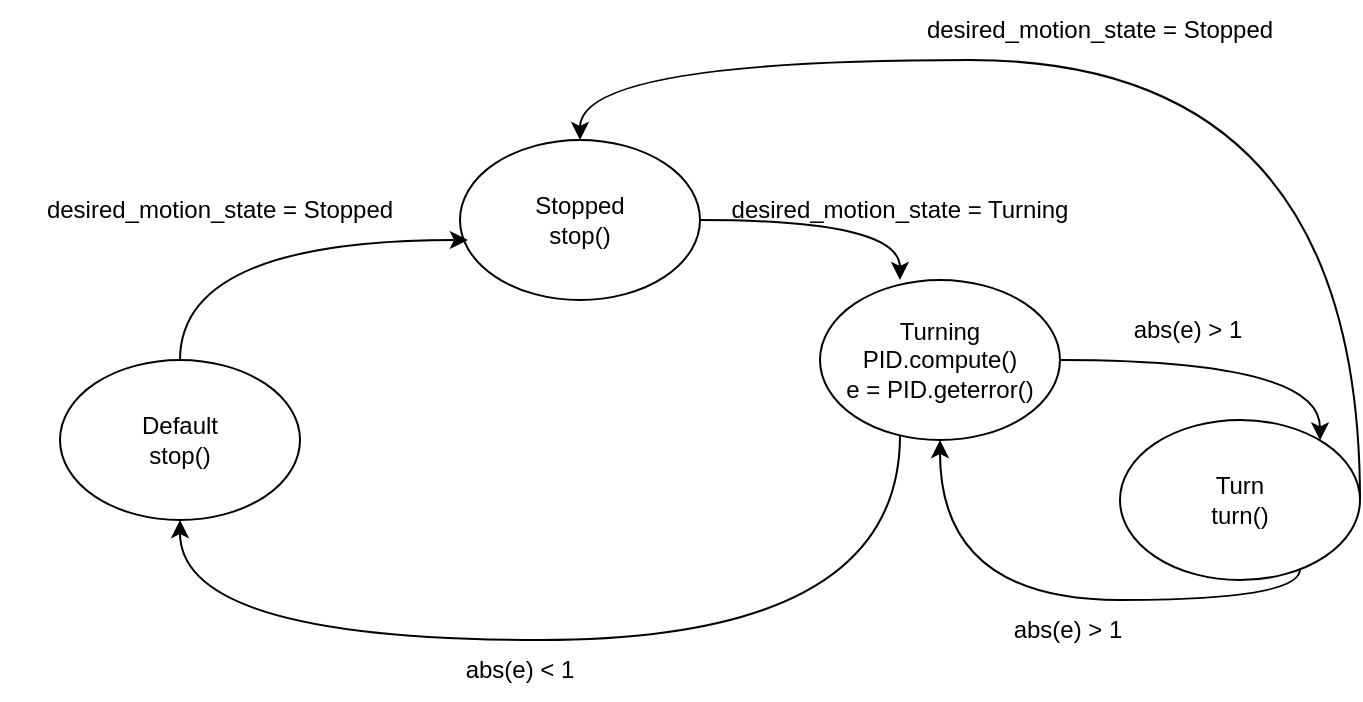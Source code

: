 <mxfile version="24.2.7" type="github">
  <diagram name="Page-1" id="vFwo0hFjRwJ0brIeQsAi">
    <mxGraphModel dx="1434" dy="696" grid="1" gridSize="10" guides="1" tooltips="1" connect="1" arrows="1" fold="1" page="1" pageScale="1" pageWidth="850" pageHeight="1100" math="0" shadow="0">
      <root>
        <mxCell id="0" />
        <mxCell id="1" parent="0" />
        <mxCell id="PVeV4i3x_uw7YTpKDgrW-3" value="&lt;div&gt;Default&lt;/div&gt;&lt;div&gt;stop()&lt;br&gt;&lt;/div&gt;" style="ellipse;whiteSpace=wrap;html=1;" vertex="1" parent="1">
          <mxGeometry x="150" y="210" width="120" height="80" as="geometry" />
        </mxCell>
        <mxCell id="PVeV4i3x_uw7YTpKDgrW-12" style="edgeStyle=orthogonalEdgeStyle;rounded=0;orthogonalLoop=1;jettySize=auto;html=1;curved=1;" edge="1" parent="1" source="PVeV4i3x_uw7YTpKDgrW-4" target="PVeV4i3x_uw7YTpKDgrW-11">
          <mxGeometry relative="1" as="geometry">
            <Array as="points">
              <mxPoint x="780" y="210" />
            </Array>
          </mxGeometry>
        </mxCell>
        <mxCell id="PVeV4i3x_uw7YTpKDgrW-15" style="edgeStyle=orthogonalEdgeStyle;rounded=0;orthogonalLoop=1;jettySize=auto;html=1;entryX=0.5;entryY=1;entryDx=0;entryDy=0;curved=1;" edge="1" parent="1" source="PVeV4i3x_uw7YTpKDgrW-4" target="PVeV4i3x_uw7YTpKDgrW-3">
          <mxGeometry relative="1" as="geometry">
            <Array as="points">
              <mxPoint x="570" y="350" />
              <mxPoint x="210" y="350" />
            </Array>
          </mxGeometry>
        </mxCell>
        <mxCell id="PVeV4i3x_uw7YTpKDgrW-4" value="&lt;div&gt;Turning&lt;/div&gt;&lt;div&gt;PID.compute()&lt;br&gt;&lt;/div&gt;&lt;div&gt;e = PID.geterror()&lt;br&gt;&lt;/div&gt;" style="ellipse;whiteSpace=wrap;html=1;" vertex="1" parent="1">
          <mxGeometry x="530" y="170" width="120" height="80" as="geometry" />
        </mxCell>
        <mxCell id="PVeV4i3x_uw7YTpKDgrW-5" value="&lt;div&gt;Stopped&lt;/div&gt;stop()" style="ellipse;whiteSpace=wrap;html=1;" vertex="1" parent="1">
          <mxGeometry x="350" y="100" width="120" height="80" as="geometry" />
        </mxCell>
        <mxCell id="PVeV4i3x_uw7YTpKDgrW-6" style="edgeStyle=orthogonalEdgeStyle;rounded=0;orthogonalLoop=1;jettySize=auto;html=1;entryX=0.033;entryY=0.625;entryDx=0;entryDy=0;entryPerimeter=0;curved=1;" edge="1" parent="1" source="PVeV4i3x_uw7YTpKDgrW-3" target="PVeV4i3x_uw7YTpKDgrW-5">
          <mxGeometry relative="1" as="geometry">
            <Array as="points">
              <mxPoint x="210" y="150" />
            </Array>
          </mxGeometry>
        </mxCell>
        <mxCell id="PVeV4i3x_uw7YTpKDgrW-7" value="desired_motion_state = Stopped" style="text;html=1;align=center;verticalAlign=middle;whiteSpace=wrap;rounded=0;" vertex="1" parent="1">
          <mxGeometry x="120" y="120" width="220" height="30" as="geometry" />
        </mxCell>
        <mxCell id="PVeV4i3x_uw7YTpKDgrW-14" style="edgeStyle=orthogonalEdgeStyle;rounded=0;orthogonalLoop=1;jettySize=auto;html=1;entryX=0.5;entryY=1;entryDx=0;entryDy=0;curved=1;" edge="1" parent="1" source="PVeV4i3x_uw7YTpKDgrW-11" target="PVeV4i3x_uw7YTpKDgrW-4">
          <mxGeometry relative="1" as="geometry">
            <Array as="points">
              <mxPoint x="770" y="330" />
              <mxPoint x="590" y="330" />
            </Array>
          </mxGeometry>
        </mxCell>
        <mxCell id="PVeV4i3x_uw7YTpKDgrW-21" style="edgeStyle=orthogonalEdgeStyle;rounded=0;orthogonalLoop=1;jettySize=auto;html=1;curved=1;" edge="1" parent="1" source="PVeV4i3x_uw7YTpKDgrW-11" target="PVeV4i3x_uw7YTpKDgrW-5">
          <mxGeometry relative="1" as="geometry">
            <Array as="points">
              <mxPoint x="800" y="60" />
              <mxPoint x="410" y="60" />
            </Array>
          </mxGeometry>
        </mxCell>
        <mxCell id="PVeV4i3x_uw7YTpKDgrW-11" value="&lt;div&gt;Turn&lt;/div&gt;&lt;div&gt;turn()&lt;br&gt;&lt;/div&gt;" style="ellipse;whiteSpace=wrap;html=1;" vertex="1" parent="1">
          <mxGeometry x="680" y="240" width="120" height="80" as="geometry" />
        </mxCell>
        <mxCell id="PVeV4i3x_uw7YTpKDgrW-16" style="edgeStyle=orthogonalEdgeStyle;rounded=0;orthogonalLoop=1;jettySize=auto;html=1;entryX=0.333;entryY=0;entryDx=0;entryDy=0;entryPerimeter=0;curved=1;" edge="1" parent="1" source="PVeV4i3x_uw7YTpKDgrW-5" target="PVeV4i3x_uw7YTpKDgrW-4">
          <mxGeometry relative="1" as="geometry" />
        </mxCell>
        <mxCell id="PVeV4i3x_uw7YTpKDgrW-17" value="desired_motion_state = Turning" style="text;html=1;align=center;verticalAlign=middle;whiteSpace=wrap;rounded=0;" vertex="1" parent="1">
          <mxGeometry x="460" y="120" width="220" height="30" as="geometry" />
        </mxCell>
        <mxCell id="PVeV4i3x_uw7YTpKDgrW-18" value="abs(e) &amp;lt; 1" style="text;html=1;align=center;verticalAlign=middle;whiteSpace=wrap;rounded=0;" vertex="1" parent="1">
          <mxGeometry x="270" y="350" width="220" height="30" as="geometry" />
        </mxCell>
        <mxCell id="PVeV4i3x_uw7YTpKDgrW-19" value="abs(e) &amp;gt; 1" style="text;html=1;align=center;verticalAlign=middle;whiteSpace=wrap;rounded=0;" vertex="1" parent="1">
          <mxGeometry x="670" y="180" width="88" height="30" as="geometry" />
        </mxCell>
        <mxCell id="PVeV4i3x_uw7YTpKDgrW-20" value="abs(e) &amp;gt; 1" style="text;html=1;align=center;verticalAlign=middle;whiteSpace=wrap;rounded=0;" vertex="1" parent="1">
          <mxGeometry x="610" y="330" width="88" height="30" as="geometry" />
        </mxCell>
        <mxCell id="PVeV4i3x_uw7YTpKDgrW-22" value="desired_motion_state = Stopped" style="text;html=1;align=center;verticalAlign=middle;whiteSpace=wrap;rounded=0;" vertex="1" parent="1">
          <mxGeometry x="560" y="30" width="220" height="30" as="geometry" />
        </mxCell>
      </root>
    </mxGraphModel>
  </diagram>
</mxfile>
